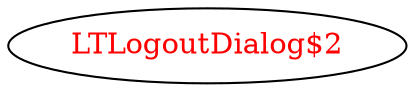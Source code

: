 digraph dependencyGraph {
 concentrate=true;
 ranksep="2.0";
 rankdir="LR"; 
 splines="ortho";
"LTLogoutDialog$2" [fontcolor="red"];
}